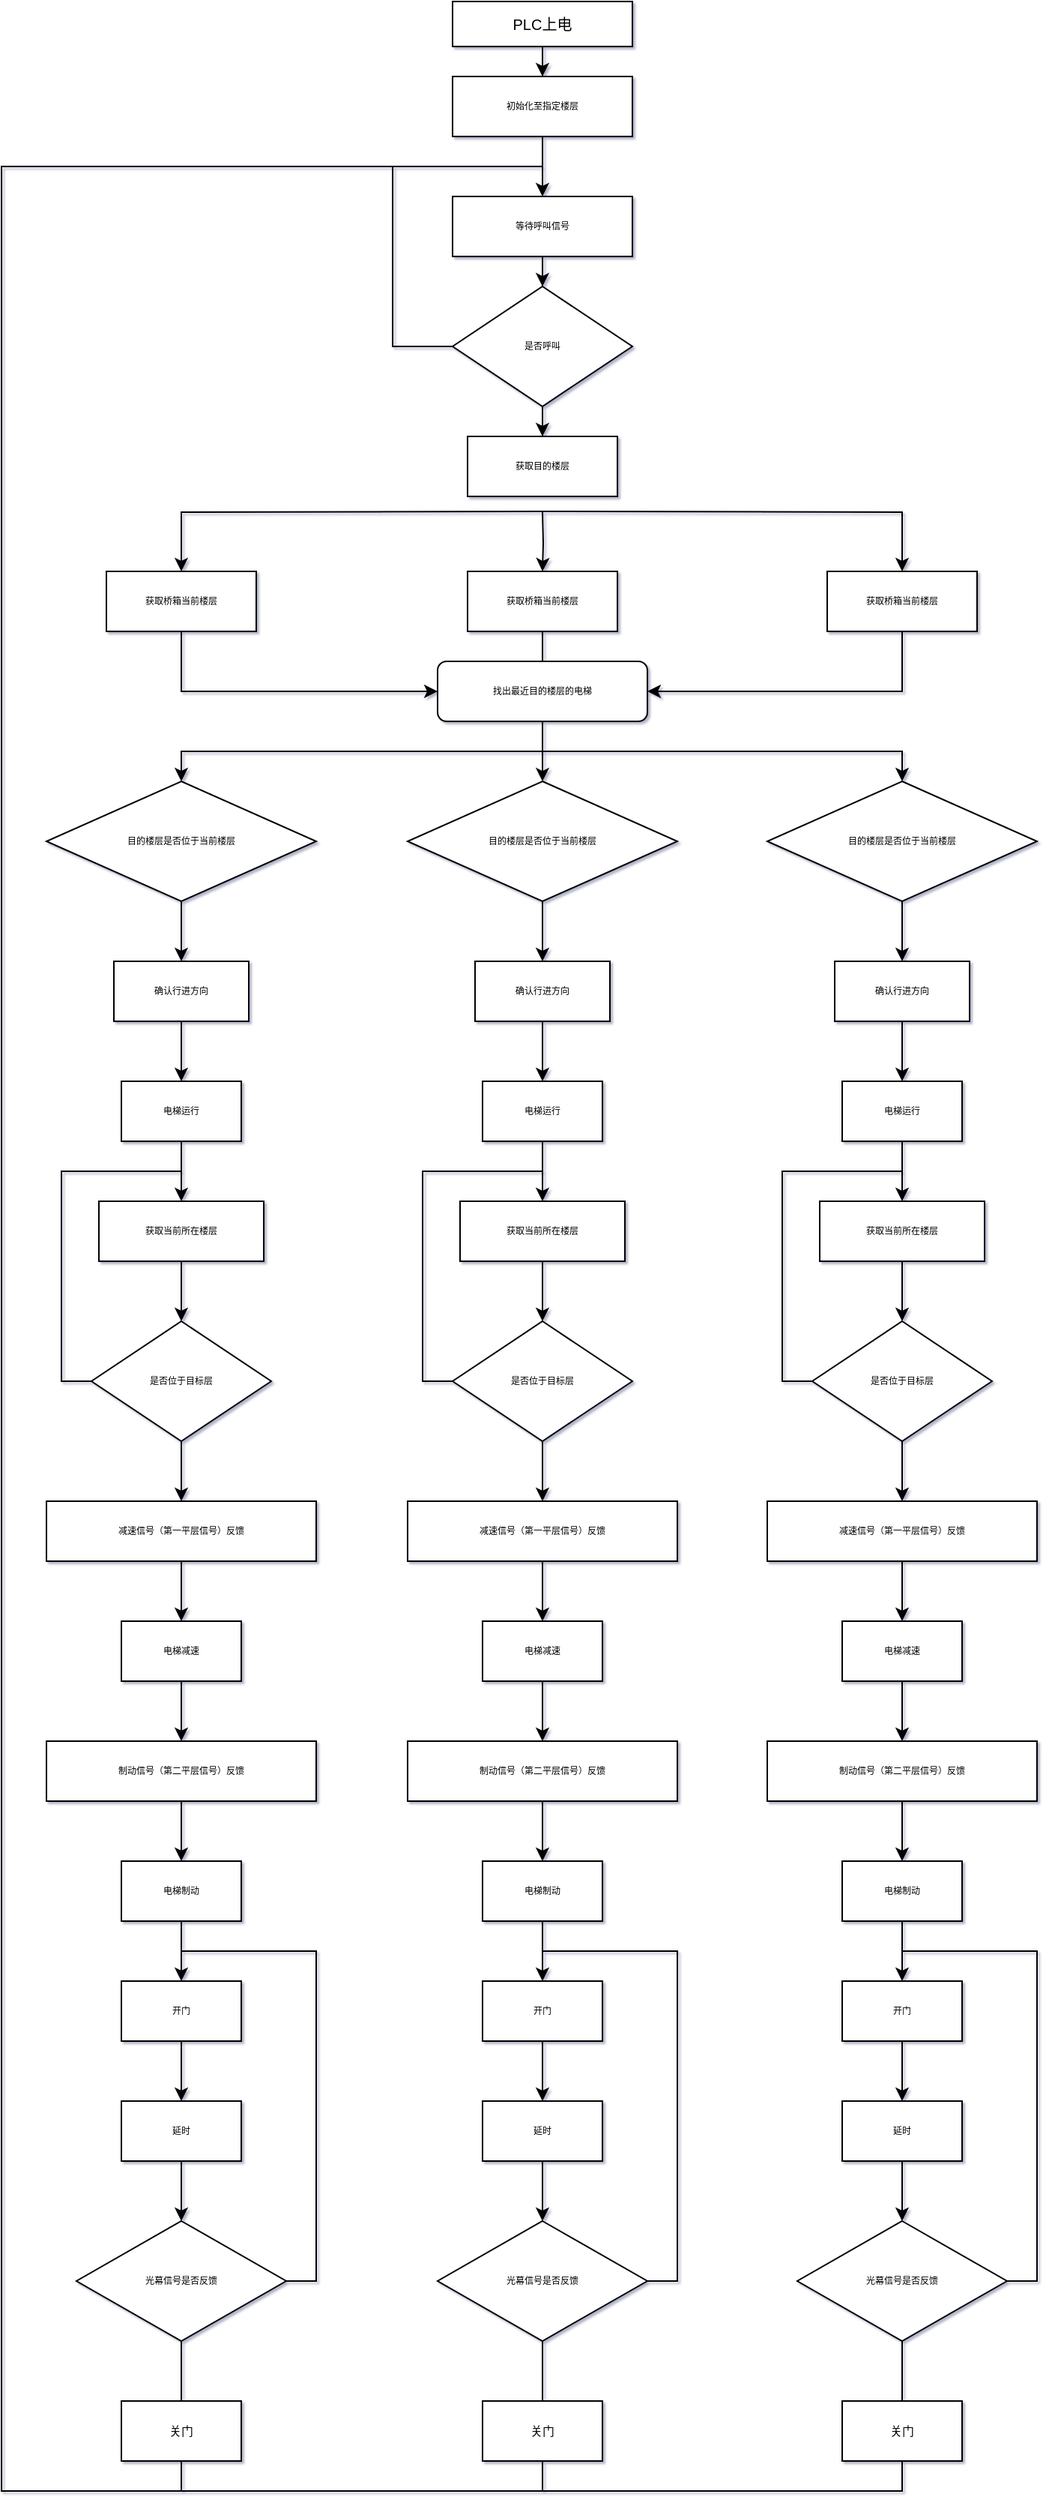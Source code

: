 <mxfile version="14.8.1" type="github">
  <diagram id="xuy3t1yrsUnTMNWXvo1F" name="Page-1">
    <mxGraphModel dx="1221" dy="726" grid="1" gridSize="10" guides="1" tooltips="1" connect="1" arrows="1" fold="1" page="1" pageScale="1" pageWidth="827" pageHeight="1169" math="0" shadow="1">
      <root>
        <mxCell id="0" />
        <mxCell id="1" parent="0" />
        <mxCell id="n46OkMf2juIqLzWFey6i-4" value="" style="edgeStyle=orthogonalEdgeStyle;rounded=0;orthogonalLoop=1;jettySize=auto;html=1;spacingLeft=0;fontSize=6;" edge="1" parent="1" source="n46OkMf2juIqLzWFey6i-2" target="n46OkMf2juIqLzWFey6i-3">
          <mxGeometry relative="1" as="geometry" />
        </mxCell>
        <mxCell id="n46OkMf2juIqLzWFey6i-2" value="&lt;font style=&quot;line-height: 120% ; font-size: 10px&quot;&gt;PLC上电&lt;/font&gt;" style="rounded=0;whiteSpace=wrap;html=1;spacingLeft=0;fontSize=8;" vertex="1" parent="1">
          <mxGeometry x="350.99" width="120" height="30" as="geometry" />
        </mxCell>
        <mxCell id="n46OkMf2juIqLzWFey6i-6" value="" style="edgeStyle=orthogonalEdgeStyle;rounded=0;orthogonalLoop=1;jettySize=auto;html=1;spacingLeft=0;fontSize=6;" edge="1" parent="1" source="n46OkMf2juIqLzWFey6i-3" target="n46OkMf2juIqLzWFey6i-5">
          <mxGeometry relative="1" as="geometry" />
        </mxCell>
        <mxCell id="n46OkMf2juIqLzWFey6i-3" value="初始化至指定楼层" style="rounded=0;whiteSpace=wrap;html=1;spacingLeft=0;fontSize=6;" vertex="1" parent="1">
          <mxGeometry x="350.99" y="50" width="120" height="40" as="geometry" />
        </mxCell>
        <mxCell id="n46OkMf2juIqLzWFey6i-8" value="" style="edgeStyle=orthogonalEdgeStyle;rounded=0;orthogonalLoop=1;jettySize=auto;html=1;spacingLeft=0;fontSize=6;" edge="1" parent="1" source="n46OkMf2juIqLzWFey6i-5" target="n46OkMf2juIqLzWFey6i-7">
          <mxGeometry relative="1" as="geometry" />
        </mxCell>
        <mxCell id="n46OkMf2juIqLzWFey6i-5" value="等待呼叫信号" style="rounded=0;whiteSpace=wrap;html=1;spacingLeft=0;fontSize=6;" vertex="1" parent="1">
          <mxGeometry x="350.99" y="130" width="120" height="40" as="geometry" />
        </mxCell>
        <mxCell id="n46OkMf2juIqLzWFey6i-10" style="edgeStyle=orthogonalEdgeStyle;rounded=0;orthogonalLoop=1;jettySize=auto;html=1;exitX=0;exitY=0.5;exitDx=0;exitDy=0;endArrow=none;endFill=0;spacingLeft=0;fontSize=6;" edge="1" parent="1" source="n46OkMf2juIqLzWFey6i-7">
          <mxGeometry relative="1" as="geometry">
            <mxPoint x="410.99" y="110" as="targetPoint" />
            <Array as="points">
              <mxPoint x="310.99" y="230" />
              <mxPoint x="310.99" y="110" />
            </Array>
          </mxGeometry>
        </mxCell>
        <mxCell id="n46OkMf2juIqLzWFey6i-26" value="" style="edgeStyle=orthogonalEdgeStyle;rounded=0;orthogonalLoop=1;jettySize=auto;html=1;startArrow=none;startFill=0;endArrow=classic;endFill=1;spacingLeft=0;fontSize=6;" edge="1" parent="1" source="n46OkMf2juIqLzWFey6i-7" target="n46OkMf2juIqLzWFey6i-25">
          <mxGeometry relative="1" as="geometry" />
        </mxCell>
        <mxCell id="n46OkMf2juIqLzWFey6i-7" value="是否呼叫" style="rhombus;whiteSpace=wrap;html=1;spacingLeft=0;fontSize=6;" vertex="1" parent="1">
          <mxGeometry x="350.99" y="190" width="120" height="80" as="geometry" />
        </mxCell>
        <mxCell id="n46OkMf2juIqLzWFey6i-36" style="edgeStyle=orthogonalEdgeStyle;rounded=0;orthogonalLoop=1;jettySize=auto;html=1;exitX=0.5;exitY=1;exitDx=0;exitDy=0;entryX=0;entryY=0.5;entryDx=0;entryDy=0;startArrow=none;startFill=0;endArrow=classic;endFill=1;spacingLeft=0;fontSize=6;" edge="1" parent="1" source="n46OkMf2juIqLzWFey6i-11" target="n46OkMf2juIqLzWFey6i-35">
          <mxGeometry relative="1" as="geometry" />
        </mxCell>
        <mxCell id="n46OkMf2juIqLzWFey6i-11" value="获取桥箱当前楼层" style="rounded=0;whiteSpace=wrap;html=1;spacingLeft=0;fontSize=6;" vertex="1" parent="1">
          <mxGeometry x="120" y="380" width="100" height="40" as="geometry" />
        </mxCell>
        <mxCell id="n46OkMf2juIqLzWFey6i-37" value="" style="edgeStyle=orthogonalEdgeStyle;rounded=0;orthogonalLoop=1;jettySize=auto;html=1;startArrow=none;startFill=0;endArrow=classic;endFill=1;spacingLeft=0;fontSize=6;" edge="1" parent="1" source="n46OkMf2juIqLzWFey6i-12">
          <mxGeometry relative="1" as="geometry">
            <mxPoint x="411.059" y="450" as="targetPoint" />
          </mxGeometry>
        </mxCell>
        <mxCell id="n46OkMf2juIqLzWFey6i-12" value="获取桥箱当前楼层" style="rounded=0;whiteSpace=wrap;html=1;spacingLeft=0;fontSize=6;" vertex="1" parent="1">
          <mxGeometry x="361" y="380" width="100" height="40" as="geometry" />
        </mxCell>
        <mxCell id="n46OkMf2juIqLzWFey6i-39" style="edgeStyle=orthogonalEdgeStyle;rounded=0;orthogonalLoop=1;jettySize=auto;html=1;exitX=0.5;exitY=1;exitDx=0;exitDy=0;entryX=1;entryY=0.5;entryDx=0;entryDy=0;startArrow=none;startFill=0;endArrow=classic;endFill=1;spacingLeft=0;fontSize=6;" edge="1" parent="1" source="n46OkMf2juIqLzWFey6i-13" target="n46OkMf2juIqLzWFey6i-35">
          <mxGeometry relative="1" as="geometry" />
        </mxCell>
        <mxCell id="n46OkMf2juIqLzWFey6i-13" value="获取桥箱当前楼层" style="rounded=0;whiteSpace=wrap;html=1;spacingLeft=0;fontSize=6;" vertex="1" parent="1">
          <mxGeometry x="601" y="380" width="100" height="40" as="geometry" />
        </mxCell>
        <mxCell id="n46OkMf2juIqLzWFey6i-27" value="" style="edgeStyle=orthogonalEdgeStyle;rounded=0;orthogonalLoop=1;jettySize=auto;html=1;startArrow=none;startFill=0;endArrow=classic;endFill=1;spacingLeft=0;fontSize=6;" edge="1" parent="1" target="n46OkMf2juIqLzWFey6i-12">
          <mxGeometry relative="1" as="geometry">
            <mxPoint x="411" y="340" as="sourcePoint" />
          </mxGeometry>
        </mxCell>
        <mxCell id="n46OkMf2juIqLzWFey6i-28" style="edgeStyle=orthogonalEdgeStyle;rounded=0;orthogonalLoop=1;jettySize=auto;html=1;exitX=0.5;exitY=1;exitDx=0;exitDy=0;entryX=0.5;entryY=0;entryDx=0;entryDy=0;startArrow=none;startFill=0;endArrow=classic;endFill=1;spacingLeft=0;fontSize=6;" edge="1" parent="1" target="n46OkMf2juIqLzWFey6i-11">
          <mxGeometry relative="1" as="geometry">
            <mxPoint x="411" y="340" as="sourcePoint" />
          </mxGeometry>
        </mxCell>
        <mxCell id="n46OkMf2juIqLzWFey6i-29" style="edgeStyle=orthogonalEdgeStyle;rounded=0;orthogonalLoop=1;jettySize=auto;html=1;exitX=0.5;exitY=1;exitDx=0;exitDy=0;entryX=0.5;entryY=0;entryDx=0;entryDy=0;startArrow=none;startFill=0;endArrow=classic;endFill=1;spacingLeft=0;fontSize=6;" edge="1" parent="1" target="n46OkMf2juIqLzWFey6i-13">
          <mxGeometry relative="1" as="geometry">
            <mxPoint x="411" y="340" as="sourcePoint" />
          </mxGeometry>
        </mxCell>
        <mxCell id="n46OkMf2juIqLzWFey6i-25" value="获取目的楼层" style="rounded=0;whiteSpace=wrap;html=1;spacingLeft=0;fontSize=6;" vertex="1" parent="1">
          <mxGeometry x="361" y="290" width="100" height="40" as="geometry" />
        </mxCell>
        <mxCell id="n46OkMf2juIqLzWFey6i-41" value="" style="edgeStyle=orthogonalEdgeStyle;rounded=0;orthogonalLoop=1;jettySize=auto;html=1;startArrow=none;startFill=0;endArrow=classic;endFill=1;spacingLeft=0;fontSize=6;" edge="1" parent="1" source="n46OkMf2juIqLzWFey6i-35" target="n46OkMf2juIqLzWFey6i-40">
          <mxGeometry relative="1" as="geometry" />
        </mxCell>
        <mxCell id="n46OkMf2juIqLzWFey6i-44" style="edgeStyle=orthogonalEdgeStyle;rounded=0;orthogonalLoop=1;jettySize=auto;html=1;exitX=0.5;exitY=1;exitDx=0;exitDy=0;entryX=0.5;entryY=0;entryDx=0;entryDy=0;startArrow=none;startFill=0;endArrow=classic;endFill=1;spacingLeft=0;fontSize=6;" edge="1" parent="1" source="n46OkMf2juIqLzWFey6i-35" target="n46OkMf2juIqLzWFey6i-42">
          <mxGeometry relative="1" as="geometry" />
        </mxCell>
        <mxCell id="n46OkMf2juIqLzWFey6i-45" style="edgeStyle=orthogonalEdgeStyle;rounded=0;orthogonalLoop=1;jettySize=auto;html=1;exitX=0.5;exitY=1;exitDx=0;exitDy=0;startArrow=none;startFill=0;endArrow=classic;endFill=1;spacingLeft=0;fontSize=6;" edge="1" parent="1" source="n46OkMf2juIqLzWFey6i-35" target="n46OkMf2juIqLzWFey6i-43">
          <mxGeometry relative="1" as="geometry" />
        </mxCell>
        <mxCell id="n46OkMf2juIqLzWFey6i-35" value="找出最近目的楼层的电梯" style="rounded=1;whiteSpace=wrap;html=1;spacingLeft=0;fontSize=6;" vertex="1" parent="1">
          <mxGeometry x="341" y="440" width="140" height="40" as="geometry" />
        </mxCell>
        <mxCell id="n46OkMf2juIqLzWFey6i-51" value="" style="edgeStyle=orthogonalEdgeStyle;rounded=0;orthogonalLoop=1;jettySize=auto;html=1;startArrow=none;startFill=0;endArrow=classic;endFill=1;spacingLeft=0;fontSize=6;" edge="1" parent="1" source="n46OkMf2juIqLzWFey6i-40" target="n46OkMf2juIqLzWFey6i-48">
          <mxGeometry relative="1" as="geometry" />
        </mxCell>
        <mxCell id="n46OkMf2juIqLzWFey6i-40" value="目的楼层是否位于当前楼层" style="rhombus;whiteSpace=wrap;html=1;spacingLeft=0;fontSize=6;" vertex="1" parent="1">
          <mxGeometry x="320.99" y="520" width="180" height="80" as="geometry" />
        </mxCell>
        <mxCell id="n46OkMf2juIqLzWFey6i-47" value="" style="edgeStyle=orthogonalEdgeStyle;rounded=0;orthogonalLoop=1;jettySize=auto;html=1;startArrow=none;startFill=0;endArrow=classic;endFill=1;spacingLeft=0;fontSize=6;" edge="1" parent="1" source="n46OkMf2juIqLzWFey6i-42" target="n46OkMf2juIqLzWFey6i-46">
          <mxGeometry relative="1" as="geometry" />
        </mxCell>
        <mxCell id="n46OkMf2juIqLzWFey6i-42" value="目的楼层是否位于当前楼层" style="rhombus;whiteSpace=wrap;html=1;spacingLeft=0;fontSize=6;" vertex="1" parent="1">
          <mxGeometry x="80" y="520" width="180" height="80" as="geometry" />
        </mxCell>
        <mxCell id="n46OkMf2juIqLzWFey6i-52" value="" style="edgeStyle=orthogonalEdgeStyle;rounded=0;orthogonalLoop=1;jettySize=auto;html=1;startArrow=none;startFill=0;endArrow=classic;endFill=1;spacingLeft=0;fontSize=6;" edge="1" parent="1" source="n46OkMf2juIqLzWFey6i-43" target="n46OkMf2juIqLzWFey6i-49">
          <mxGeometry relative="1" as="geometry" />
        </mxCell>
        <mxCell id="n46OkMf2juIqLzWFey6i-43" value="目的楼层是否位于当前楼层" style="rhombus;whiteSpace=wrap;html=1;spacingLeft=0;fontSize=6;" vertex="1" parent="1">
          <mxGeometry x="561" y="520" width="180" height="80" as="geometry" />
        </mxCell>
        <mxCell id="n46OkMf2juIqLzWFey6i-55" value="" style="edgeStyle=orthogonalEdgeStyle;rounded=0;orthogonalLoop=1;jettySize=auto;html=1;startArrow=none;startFill=0;endArrow=classic;endFill=1;spacingLeft=0;fontSize=6;" edge="1" parent="1" source="n46OkMf2juIqLzWFey6i-46" target="n46OkMf2juIqLzWFey6i-54">
          <mxGeometry relative="1" as="geometry" />
        </mxCell>
        <mxCell id="n46OkMf2juIqLzWFey6i-46" value="确认行进方向" style="rounded=0;whiteSpace=wrap;html=1;spacingLeft=0;fontSize=6;" vertex="1" parent="1">
          <mxGeometry x="125" y="640" width="90" height="40" as="geometry" />
        </mxCell>
        <mxCell id="n46OkMf2juIqLzWFey6i-166" value="" style="edgeStyle=orthogonalEdgeStyle;rounded=0;orthogonalLoop=1;jettySize=auto;html=1;fontSize=8;startArrow=none;startFill=0;endArrow=classic;endFill=1;" edge="1" parent="1" source="n46OkMf2juIqLzWFey6i-48" target="n46OkMf2juIqLzWFey6i-56">
          <mxGeometry relative="1" as="geometry" />
        </mxCell>
        <mxCell id="n46OkMf2juIqLzWFey6i-48" value="确认行进方向" style="rounded=0;whiteSpace=wrap;html=1;spacingLeft=0;fontSize=6;" vertex="1" parent="1">
          <mxGeometry x="366" y="640" width="90" height="40" as="geometry" />
        </mxCell>
        <mxCell id="n46OkMf2juIqLzWFey6i-167" value="" style="edgeStyle=orthogonalEdgeStyle;rounded=0;orthogonalLoop=1;jettySize=auto;html=1;fontSize=8;startArrow=none;startFill=0;endArrow=classic;endFill=1;" edge="1" parent="1" source="n46OkMf2juIqLzWFey6i-49" target="n46OkMf2juIqLzWFey6i-57">
          <mxGeometry relative="1" as="geometry" />
        </mxCell>
        <mxCell id="n46OkMf2juIqLzWFey6i-49" value="确认行进方向" style="rounded=0;whiteSpace=wrap;html=1;spacingLeft=0;fontSize=6;" vertex="1" parent="1">
          <mxGeometry x="606" y="640" width="90" height="40" as="geometry" />
        </mxCell>
        <mxCell id="n46OkMf2juIqLzWFey6i-59" value="" style="edgeStyle=orthogonalEdgeStyle;rounded=0;orthogonalLoop=1;jettySize=auto;html=1;startArrow=none;startFill=0;endArrow=classic;endFill=1;spacingLeft=0;fontSize=6;" edge="1" parent="1" source="n46OkMf2juIqLzWFey6i-54" target="n46OkMf2juIqLzWFey6i-58">
          <mxGeometry relative="1" as="geometry" />
        </mxCell>
        <mxCell id="n46OkMf2juIqLzWFey6i-54" value="电梯运行" style="rounded=0;whiteSpace=wrap;html=1;spacingLeft=0;fontSize=6;" vertex="1" parent="1">
          <mxGeometry x="130" y="720" width="80" height="40" as="geometry" />
        </mxCell>
        <mxCell id="n46OkMf2juIqLzWFey6i-165" value="" style="edgeStyle=orthogonalEdgeStyle;rounded=0;orthogonalLoop=1;jettySize=auto;html=1;fontSize=8;startArrow=none;startFill=0;endArrow=classic;endFill=1;" edge="1" parent="1" source="n46OkMf2juIqLzWFey6i-56" target="n46OkMf2juIqLzWFey6i-124">
          <mxGeometry relative="1" as="geometry" />
        </mxCell>
        <mxCell id="n46OkMf2juIqLzWFey6i-56" value="电梯运行" style="rounded=0;whiteSpace=wrap;html=1;spacingLeft=0;fontSize=6;" vertex="1" parent="1">
          <mxGeometry x="370.99" y="720" width="80" height="40" as="geometry" />
        </mxCell>
        <mxCell id="n46OkMf2juIqLzWFey6i-189" value="" style="edgeStyle=orthogonalEdgeStyle;rounded=0;orthogonalLoop=1;jettySize=auto;html=1;fontSize=8;startArrow=none;startFill=0;endArrow=classic;endFill=1;" edge="1" parent="1" source="n46OkMf2juIqLzWFey6i-57" target="n46OkMf2juIqLzWFey6i-169">
          <mxGeometry relative="1" as="geometry" />
        </mxCell>
        <mxCell id="n46OkMf2juIqLzWFey6i-57" value="电梯运行" style="rounded=0;whiteSpace=wrap;html=1;spacingLeft=0;fontSize=6;" vertex="1" parent="1">
          <mxGeometry x="611" y="720" width="80" height="40" as="geometry" />
        </mxCell>
        <mxCell id="n46OkMf2juIqLzWFey6i-61" value="" style="edgeStyle=orthogonalEdgeStyle;rounded=0;orthogonalLoop=1;jettySize=auto;html=1;startArrow=none;startFill=0;endArrow=classic;endFill=1;spacingLeft=0;fontSize=6;" edge="1" parent="1" source="n46OkMf2juIqLzWFey6i-58" target="n46OkMf2juIqLzWFey6i-60">
          <mxGeometry relative="1" as="geometry" />
        </mxCell>
        <mxCell id="n46OkMf2juIqLzWFey6i-58" value="获取当前所在楼层" style="rounded=0;whiteSpace=wrap;html=1;spacingLeft=0;fontSize=6;" vertex="1" parent="1">
          <mxGeometry x="115" y="800" width="110" height="40" as="geometry" />
        </mxCell>
        <mxCell id="n46OkMf2juIqLzWFey6i-62" style="edgeStyle=orthogonalEdgeStyle;rounded=0;orthogonalLoop=1;jettySize=auto;html=1;exitX=0;exitY=0.5;exitDx=0;exitDy=0;startArrow=none;startFill=0;endArrow=none;endFill=0;spacingLeft=0;fontSize=6;" edge="1" parent="1" source="n46OkMf2juIqLzWFey6i-60">
          <mxGeometry relative="1" as="geometry">
            <mxPoint x="170" y="780" as="targetPoint" />
            <Array as="points">
              <mxPoint x="90" y="920" />
              <mxPoint x="90" y="780" />
            </Array>
          </mxGeometry>
        </mxCell>
        <mxCell id="n46OkMf2juIqLzWFey6i-64" value="" style="edgeStyle=orthogonalEdgeStyle;rounded=0;orthogonalLoop=1;jettySize=auto;html=1;startArrow=none;startFill=0;endArrow=classic;endFill=1;spacingLeft=0;fontSize=6;" edge="1" parent="1" source="n46OkMf2juIqLzWFey6i-60" target="n46OkMf2juIqLzWFey6i-63">
          <mxGeometry relative="1" as="geometry" />
        </mxCell>
        <mxCell id="n46OkMf2juIqLzWFey6i-60" value="是否位于目标层" style="rhombus;whiteSpace=wrap;html=1;spacingLeft=0;fontSize=6;" vertex="1" parent="1">
          <mxGeometry x="110" y="880" width="120" height="80" as="geometry" />
        </mxCell>
        <mxCell id="n46OkMf2juIqLzWFey6i-66" value="" style="edgeStyle=orthogonalEdgeStyle;rounded=0;orthogonalLoop=1;jettySize=auto;html=1;startArrow=none;startFill=0;endArrow=classic;endFill=1;spacingLeft=0;fontSize=6;" edge="1" parent="1" source="n46OkMf2juIqLzWFey6i-63" target="n46OkMf2juIqLzWFey6i-65">
          <mxGeometry relative="1" as="geometry" />
        </mxCell>
        <mxCell id="n46OkMf2juIqLzWFey6i-63" value="减速信号（第一平层信号）反馈" style="rounded=0;whiteSpace=wrap;html=1;spacingLeft=0;fontSize=6;" vertex="1" parent="1">
          <mxGeometry x="80" y="1000" width="180" height="40" as="geometry" />
        </mxCell>
        <mxCell id="n46OkMf2juIqLzWFey6i-68" value="" style="edgeStyle=orthogonalEdgeStyle;rounded=0;orthogonalLoop=1;jettySize=auto;html=1;fontSize=8;startArrow=none;startFill=0;endArrow=classic;endFill=1;" edge="1" parent="1" source="n46OkMf2juIqLzWFey6i-65" target="n46OkMf2juIqLzWFey6i-67">
          <mxGeometry relative="1" as="geometry" />
        </mxCell>
        <mxCell id="n46OkMf2juIqLzWFey6i-65" value="电梯减速" style="rounded=0;whiteSpace=wrap;html=1;spacingLeft=0;fontSize=6;" vertex="1" parent="1">
          <mxGeometry x="130" y="1080" width="80" height="40" as="geometry" />
        </mxCell>
        <mxCell id="n46OkMf2juIqLzWFey6i-70" value="" style="edgeStyle=orthogonalEdgeStyle;rounded=0;orthogonalLoop=1;jettySize=auto;html=1;fontSize=8;startArrow=none;startFill=0;endArrow=classic;endFill=1;" edge="1" parent="1" source="n46OkMf2juIqLzWFey6i-67" target="n46OkMf2juIqLzWFey6i-69">
          <mxGeometry relative="1" as="geometry" />
        </mxCell>
        <mxCell id="n46OkMf2juIqLzWFey6i-67" value="制动信号（第二平层信号）反馈" style="rounded=0;whiteSpace=wrap;html=1;spacingLeft=0;fontSize=6;" vertex="1" parent="1">
          <mxGeometry x="80" y="1160" width="180" height="40" as="geometry" />
        </mxCell>
        <mxCell id="n46OkMf2juIqLzWFey6i-72" value="" style="edgeStyle=orthogonalEdgeStyle;rounded=0;orthogonalLoop=1;jettySize=auto;html=1;fontSize=8;startArrow=none;startFill=0;endArrow=classic;endFill=1;" edge="1" parent="1" source="n46OkMf2juIqLzWFey6i-69" target="n46OkMf2juIqLzWFey6i-71">
          <mxGeometry relative="1" as="geometry" />
        </mxCell>
        <mxCell id="n46OkMf2juIqLzWFey6i-69" value="电梯制动" style="rounded=0;whiteSpace=wrap;html=1;spacingLeft=0;fontSize=6;" vertex="1" parent="1">
          <mxGeometry x="130" y="1240" width="80" height="40" as="geometry" />
        </mxCell>
        <mxCell id="n46OkMf2juIqLzWFey6i-76" value="" style="edgeStyle=orthogonalEdgeStyle;rounded=0;orthogonalLoop=1;jettySize=auto;html=1;fontSize=8;startArrow=none;startFill=0;endArrow=classic;endFill=1;" edge="1" parent="1" source="n46OkMf2juIqLzWFey6i-71" target="n46OkMf2juIqLzWFey6i-73">
          <mxGeometry relative="1" as="geometry" />
        </mxCell>
        <mxCell id="n46OkMf2juIqLzWFey6i-71" value="开门" style="rounded=0;whiteSpace=wrap;html=1;spacingLeft=0;fontSize=6;" vertex="1" parent="1">
          <mxGeometry x="130" y="1320" width="80" height="40" as="geometry" />
        </mxCell>
        <mxCell id="n46OkMf2juIqLzWFey6i-75" value="" style="edgeStyle=orthogonalEdgeStyle;rounded=0;orthogonalLoop=1;jettySize=auto;html=1;fontSize=8;startArrow=none;startFill=0;endArrow=classic;endFill=1;" edge="1" parent="1" source="n46OkMf2juIqLzWFey6i-73" target="n46OkMf2juIqLzWFey6i-74">
          <mxGeometry relative="1" as="geometry" />
        </mxCell>
        <mxCell id="n46OkMf2juIqLzWFey6i-73" value="延时" style="rounded=0;whiteSpace=wrap;html=1;spacingLeft=0;fontSize=6;" vertex="1" parent="1">
          <mxGeometry x="130" y="1400" width="80" height="40" as="geometry" />
        </mxCell>
        <mxCell id="n46OkMf2juIqLzWFey6i-77" style="edgeStyle=orthogonalEdgeStyle;rounded=0;orthogonalLoop=1;jettySize=auto;html=1;exitX=1;exitY=0.5;exitDx=0;exitDy=0;fontSize=8;startArrow=none;startFill=0;endArrow=none;endFill=0;" edge="1" parent="1" source="n46OkMf2juIqLzWFey6i-74">
          <mxGeometry relative="1" as="geometry">
            <mxPoint x="170.0" y="1300" as="targetPoint" />
            <Array as="points">
              <mxPoint x="260" y="1520" />
              <mxPoint x="260" y="1300" />
            </Array>
          </mxGeometry>
        </mxCell>
        <mxCell id="n46OkMf2juIqLzWFey6i-79" value="" style="edgeStyle=orthogonalEdgeStyle;rounded=0;orthogonalLoop=1;jettySize=auto;html=1;fontSize=8;startArrow=none;startFill=0;endArrow=none;endFill=0;" edge="1" parent="1" source="n46OkMf2juIqLzWFey6i-74" target="n46OkMf2juIqLzWFey6i-78">
          <mxGeometry relative="1" as="geometry" />
        </mxCell>
        <mxCell id="n46OkMf2juIqLzWFey6i-74" value="光幕信号是否反馈" style="rhombus;whiteSpace=wrap;html=1;spacingLeft=0;fontSize=6;" vertex="1" parent="1">
          <mxGeometry x="100" y="1480" width="140" height="80" as="geometry" />
        </mxCell>
        <mxCell id="n46OkMf2juIqLzWFey6i-80" style="edgeStyle=orthogonalEdgeStyle;rounded=0;orthogonalLoop=1;jettySize=auto;html=1;exitX=0.5;exitY=1;exitDx=0;exitDy=0;fontSize=8;startArrow=none;startFill=0;endArrow=none;endFill=0;" edge="1" parent="1" source="n46OkMf2juIqLzWFey6i-78">
          <mxGeometry relative="1" as="geometry">
            <mxPoint x="320" y="110" as="targetPoint" />
            <Array as="points">
              <mxPoint x="170" y="1660" />
              <mxPoint x="50" y="1660" />
              <mxPoint x="50" y="110" />
            </Array>
          </mxGeometry>
        </mxCell>
        <mxCell id="n46OkMf2juIqLzWFey6i-78" value="关门" style="rounded=0;whiteSpace=wrap;html=1;fontSize=8;" vertex="1" parent="1">
          <mxGeometry x="130" y="1600" width="80" height="40" as="geometry" />
        </mxCell>
        <mxCell id="n46OkMf2juIqLzWFey6i-123" value="" style="edgeStyle=orthogonalEdgeStyle;rounded=0;orthogonalLoop=1;jettySize=auto;html=1;startArrow=none;startFill=0;endArrow=classic;endFill=1;spacingLeft=0;fontSize=6;" edge="1" source="n46OkMf2juIqLzWFey6i-124" target="n46OkMf2juIqLzWFey6i-127" parent="1">
          <mxGeometry relative="1" as="geometry" />
        </mxCell>
        <mxCell id="n46OkMf2juIqLzWFey6i-124" value="获取当前所在楼层" style="rounded=0;whiteSpace=wrap;html=1;spacingLeft=0;fontSize=6;" vertex="1" parent="1">
          <mxGeometry x="355.99" y="800" width="110" height="40" as="geometry" />
        </mxCell>
        <mxCell id="n46OkMf2juIqLzWFey6i-125" style="edgeStyle=orthogonalEdgeStyle;rounded=0;orthogonalLoop=1;jettySize=auto;html=1;exitX=0;exitY=0.5;exitDx=0;exitDy=0;startArrow=none;startFill=0;endArrow=none;endFill=0;spacingLeft=0;fontSize=6;" edge="1" source="n46OkMf2juIqLzWFey6i-127" parent="1">
          <mxGeometry relative="1" as="geometry">
            <mxPoint x="410.99" y="780.0" as="targetPoint" />
            <Array as="points">
              <mxPoint x="330.99" y="920" />
              <mxPoint x="330.99" y="780" />
            </Array>
          </mxGeometry>
        </mxCell>
        <mxCell id="n46OkMf2juIqLzWFey6i-126" value="" style="edgeStyle=orthogonalEdgeStyle;rounded=0;orthogonalLoop=1;jettySize=auto;html=1;startArrow=none;startFill=0;endArrow=classic;endFill=1;spacingLeft=0;fontSize=6;" edge="1" source="n46OkMf2juIqLzWFey6i-127" target="n46OkMf2juIqLzWFey6i-129" parent="1">
          <mxGeometry relative="1" as="geometry" />
        </mxCell>
        <mxCell id="n46OkMf2juIqLzWFey6i-127" value="是否位于目标层" style="rhombus;whiteSpace=wrap;html=1;spacingLeft=0;fontSize=6;" vertex="1" parent="1">
          <mxGeometry x="350.99" y="880" width="120" height="80" as="geometry" />
        </mxCell>
        <mxCell id="n46OkMf2juIqLzWFey6i-128" value="" style="edgeStyle=orthogonalEdgeStyle;rounded=0;orthogonalLoop=1;jettySize=auto;html=1;startArrow=none;startFill=0;endArrow=classic;endFill=1;spacingLeft=0;fontSize=6;" edge="1" source="n46OkMf2juIqLzWFey6i-129" target="n46OkMf2juIqLzWFey6i-131" parent="1">
          <mxGeometry relative="1" as="geometry" />
        </mxCell>
        <mxCell id="n46OkMf2juIqLzWFey6i-129" value="减速信号（第一平层信号）反馈" style="rounded=0;whiteSpace=wrap;html=1;spacingLeft=0;fontSize=6;" vertex="1" parent="1">
          <mxGeometry x="320.99" y="1000" width="180" height="40" as="geometry" />
        </mxCell>
        <mxCell id="n46OkMf2juIqLzWFey6i-130" value="" style="edgeStyle=orthogonalEdgeStyle;rounded=0;orthogonalLoop=1;jettySize=auto;html=1;fontSize=8;startArrow=none;startFill=0;endArrow=classic;endFill=1;" edge="1" source="n46OkMf2juIqLzWFey6i-131" target="n46OkMf2juIqLzWFey6i-133" parent="1">
          <mxGeometry relative="1" as="geometry" />
        </mxCell>
        <mxCell id="n46OkMf2juIqLzWFey6i-131" value="电梯减速" style="rounded=0;whiteSpace=wrap;html=1;spacingLeft=0;fontSize=6;" vertex="1" parent="1">
          <mxGeometry x="370.99" y="1080" width="80" height="40" as="geometry" />
        </mxCell>
        <mxCell id="n46OkMf2juIqLzWFey6i-132" value="" style="edgeStyle=orthogonalEdgeStyle;rounded=0;orthogonalLoop=1;jettySize=auto;html=1;fontSize=8;startArrow=none;startFill=0;endArrow=classic;endFill=1;" edge="1" source="n46OkMf2juIqLzWFey6i-133" target="n46OkMf2juIqLzWFey6i-135" parent="1">
          <mxGeometry relative="1" as="geometry" />
        </mxCell>
        <mxCell id="n46OkMf2juIqLzWFey6i-133" value="制动信号（第二平层信号）反馈" style="rounded=0;whiteSpace=wrap;html=1;spacingLeft=0;fontSize=6;" vertex="1" parent="1">
          <mxGeometry x="320.99" y="1160" width="180" height="40" as="geometry" />
        </mxCell>
        <mxCell id="n46OkMf2juIqLzWFey6i-134" value="" style="edgeStyle=orthogonalEdgeStyle;rounded=0;orthogonalLoop=1;jettySize=auto;html=1;fontSize=8;startArrow=none;startFill=0;endArrow=classic;endFill=1;" edge="1" source="n46OkMf2juIqLzWFey6i-135" target="n46OkMf2juIqLzWFey6i-137" parent="1">
          <mxGeometry relative="1" as="geometry" />
        </mxCell>
        <mxCell id="n46OkMf2juIqLzWFey6i-135" value="电梯制动" style="rounded=0;whiteSpace=wrap;html=1;spacingLeft=0;fontSize=6;" vertex="1" parent="1">
          <mxGeometry x="370.99" y="1240" width="80" height="40" as="geometry" />
        </mxCell>
        <mxCell id="n46OkMf2juIqLzWFey6i-136" value="" style="edgeStyle=orthogonalEdgeStyle;rounded=0;orthogonalLoop=1;jettySize=auto;html=1;fontSize=8;startArrow=none;startFill=0;endArrow=classic;endFill=1;" edge="1" source="n46OkMf2juIqLzWFey6i-137" target="n46OkMf2juIqLzWFey6i-139" parent="1">
          <mxGeometry relative="1" as="geometry" />
        </mxCell>
        <mxCell id="n46OkMf2juIqLzWFey6i-137" value="开门" style="rounded=0;whiteSpace=wrap;html=1;spacingLeft=0;fontSize=6;" vertex="1" parent="1">
          <mxGeometry x="370.99" y="1320" width="80" height="40" as="geometry" />
        </mxCell>
        <mxCell id="n46OkMf2juIqLzWFey6i-138" value="" style="edgeStyle=orthogonalEdgeStyle;rounded=0;orthogonalLoop=1;jettySize=auto;html=1;fontSize=8;startArrow=none;startFill=0;endArrow=classic;endFill=1;" edge="1" source="n46OkMf2juIqLzWFey6i-139" target="n46OkMf2juIqLzWFey6i-142" parent="1">
          <mxGeometry relative="1" as="geometry" />
        </mxCell>
        <mxCell id="n46OkMf2juIqLzWFey6i-139" value="延时" style="rounded=0;whiteSpace=wrap;html=1;spacingLeft=0;fontSize=6;" vertex="1" parent="1">
          <mxGeometry x="370.99" y="1400" width="80" height="40" as="geometry" />
        </mxCell>
        <mxCell id="n46OkMf2juIqLzWFey6i-140" style="edgeStyle=orthogonalEdgeStyle;rounded=0;orthogonalLoop=1;jettySize=auto;html=1;exitX=1;exitY=0.5;exitDx=0;exitDy=0;fontSize=8;startArrow=none;startFill=0;endArrow=none;endFill=0;" edge="1" source="n46OkMf2juIqLzWFey6i-142" parent="1">
          <mxGeometry relative="1" as="geometry">
            <mxPoint x="410.99" y="1300" as="targetPoint" />
            <Array as="points">
              <mxPoint x="500.99" y="1520" />
              <mxPoint x="500.99" y="1300" />
            </Array>
          </mxGeometry>
        </mxCell>
        <mxCell id="n46OkMf2juIqLzWFey6i-141" value="" style="edgeStyle=orthogonalEdgeStyle;rounded=0;orthogonalLoop=1;jettySize=auto;html=1;fontSize=8;startArrow=none;startFill=0;endArrow=none;endFill=0;" edge="1" source="n46OkMf2juIqLzWFey6i-142" target="n46OkMf2juIqLzWFey6i-143" parent="1">
          <mxGeometry relative="1" as="geometry" />
        </mxCell>
        <mxCell id="n46OkMf2juIqLzWFey6i-142" value="光幕信号是否反馈" style="rhombus;whiteSpace=wrap;html=1;spacingLeft=0;fontSize=6;" vertex="1" parent="1">
          <mxGeometry x="340.99" y="1480" width="140" height="80" as="geometry" />
        </mxCell>
        <mxCell id="n46OkMf2juIqLzWFey6i-190" style="edgeStyle=orthogonalEdgeStyle;rounded=0;orthogonalLoop=1;jettySize=auto;html=1;exitX=0.5;exitY=1;exitDx=0;exitDy=0;fontSize=8;startArrow=none;startFill=0;endArrow=none;endFill=0;" edge="1" parent="1" source="n46OkMf2juIqLzWFey6i-143">
          <mxGeometry relative="1" as="geometry">
            <mxPoint x="170" y="1660" as="targetPoint" />
            <Array as="points">
              <mxPoint x="411" y="1660" />
            </Array>
          </mxGeometry>
        </mxCell>
        <mxCell id="n46OkMf2juIqLzWFey6i-143" value="关门" style="rounded=0;whiteSpace=wrap;html=1;fontSize=8;" vertex="1" parent="1">
          <mxGeometry x="370.99" y="1600" width="80" height="40" as="geometry" />
        </mxCell>
        <mxCell id="n46OkMf2juIqLzWFey6i-168" value="" style="edgeStyle=orthogonalEdgeStyle;rounded=0;orthogonalLoop=1;jettySize=auto;html=1;startArrow=none;startFill=0;endArrow=classic;endFill=1;spacingLeft=0;fontSize=6;" edge="1" source="n46OkMf2juIqLzWFey6i-169" target="n46OkMf2juIqLzWFey6i-172" parent="1">
          <mxGeometry relative="1" as="geometry" />
        </mxCell>
        <mxCell id="n46OkMf2juIqLzWFey6i-169" value="获取当前所在楼层" style="rounded=0;whiteSpace=wrap;html=1;spacingLeft=0;fontSize=6;" vertex="1" parent="1">
          <mxGeometry x="596" y="800" width="110" height="40" as="geometry" />
        </mxCell>
        <mxCell id="n46OkMf2juIqLzWFey6i-170" style="edgeStyle=orthogonalEdgeStyle;rounded=0;orthogonalLoop=1;jettySize=auto;html=1;exitX=0;exitY=0.5;exitDx=0;exitDy=0;startArrow=none;startFill=0;endArrow=none;endFill=0;spacingLeft=0;fontSize=6;" edge="1" source="n46OkMf2juIqLzWFey6i-172" parent="1">
          <mxGeometry relative="1" as="geometry">
            <mxPoint x="651" y="780.0" as="targetPoint" />
            <Array as="points">
              <mxPoint x="571" y="920" />
              <mxPoint x="571" y="780" />
            </Array>
          </mxGeometry>
        </mxCell>
        <mxCell id="n46OkMf2juIqLzWFey6i-171" value="" style="edgeStyle=orthogonalEdgeStyle;rounded=0;orthogonalLoop=1;jettySize=auto;html=1;startArrow=none;startFill=0;endArrow=classic;endFill=1;spacingLeft=0;fontSize=6;" edge="1" source="n46OkMf2juIqLzWFey6i-172" target="n46OkMf2juIqLzWFey6i-174" parent="1">
          <mxGeometry relative="1" as="geometry" />
        </mxCell>
        <mxCell id="n46OkMf2juIqLzWFey6i-172" value="是否位于目标层" style="rhombus;whiteSpace=wrap;html=1;spacingLeft=0;fontSize=6;" vertex="1" parent="1">
          <mxGeometry x="591" y="880" width="120" height="80" as="geometry" />
        </mxCell>
        <mxCell id="n46OkMf2juIqLzWFey6i-173" value="" style="edgeStyle=orthogonalEdgeStyle;rounded=0;orthogonalLoop=1;jettySize=auto;html=1;startArrow=none;startFill=0;endArrow=classic;endFill=1;spacingLeft=0;fontSize=6;" edge="1" source="n46OkMf2juIqLzWFey6i-174" target="n46OkMf2juIqLzWFey6i-176" parent="1">
          <mxGeometry relative="1" as="geometry" />
        </mxCell>
        <mxCell id="n46OkMf2juIqLzWFey6i-174" value="减速信号（第一平层信号）反馈" style="rounded=0;whiteSpace=wrap;html=1;spacingLeft=0;fontSize=6;" vertex="1" parent="1">
          <mxGeometry x="561" y="1000" width="180" height="40" as="geometry" />
        </mxCell>
        <mxCell id="n46OkMf2juIqLzWFey6i-175" value="" style="edgeStyle=orthogonalEdgeStyle;rounded=0;orthogonalLoop=1;jettySize=auto;html=1;fontSize=8;startArrow=none;startFill=0;endArrow=classic;endFill=1;" edge="1" source="n46OkMf2juIqLzWFey6i-176" target="n46OkMf2juIqLzWFey6i-178" parent="1">
          <mxGeometry relative="1" as="geometry" />
        </mxCell>
        <mxCell id="n46OkMf2juIqLzWFey6i-176" value="电梯减速" style="rounded=0;whiteSpace=wrap;html=1;spacingLeft=0;fontSize=6;" vertex="1" parent="1">
          <mxGeometry x="611" y="1080" width="80" height="40" as="geometry" />
        </mxCell>
        <mxCell id="n46OkMf2juIqLzWFey6i-177" value="" style="edgeStyle=orthogonalEdgeStyle;rounded=0;orthogonalLoop=1;jettySize=auto;html=1;fontSize=8;startArrow=none;startFill=0;endArrow=classic;endFill=1;" edge="1" source="n46OkMf2juIqLzWFey6i-178" target="n46OkMf2juIqLzWFey6i-180" parent="1">
          <mxGeometry relative="1" as="geometry" />
        </mxCell>
        <mxCell id="n46OkMf2juIqLzWFey6i-178" value="制动信号（第二平层信号）反馈" style="rounded=0;whiteSpace=wrap;html=1;spacingLeft=0;fontSize=6;" vertex="1" parent="1">
          <mxGeometry x="561" y="1160" width="180" height="40" as="geometry" />
        </mxCell>
        <mxCell id="n46OkMf2juIqLzWFey6i-179" value="" style="edgeStyle=orthogonalEdgeStyle;rounded=0;orthogonalLoop=1;jettySize=auto;html=1;fontSize=8;startArrow=none;startFill=0;endArrow=classic;endFill=1;" edge="1" source="n46OkMf2juIqLzWFey6i-180" target="n46OkMf2juIqLzWFey6i-182" parent="1">
          <mxGeometry relative="1" as="geometry" />
        </mxCell>
        <mxCell id="n46OkMf2juIqLzWFey6i-180" value="电梯制动" style="rounded=0;whiteSpace=wrap;html=1;spacingLeft=0;fontSize=6;" vertex="1" parent="1">
          <mxGeometry x="611" y="1240" width="80" height="40" as="geometry" />
        </mxCell>
        <mxCell id="n46OkMf2juIqLzWFey6i-181" value="" style="edgeStyle=orthogonalEdgeStyle;rounded=0;orthogonalLoop=1;jettySize=auto;html=1;fontSize=8;startArrow=none;startFill=0;endArrow=classic;endFill=1;" edge="1" source="n46OkMf2juIqLzWFey6i-182" target="n46OkMf2juIqLzWFey6i-184" parent="1">
          <mxGeometry relative="1" as="geometry" />
        </mxCell>
        <mxCell id="n46OkMf2juIqLzWFey6i-182" value="开门" style="rounded=0;whiteSpace=wrap;html=1;spacingLeft=0;fontSize=6;" vertex="1" parent="1">
          <mxGeometry x="611" y="1320" width="80" height="40" as="geometry" />
        </mxCell>
        <mxCell id="n46OkMf2juIqLzWFey6i-183" value="" style="edgeStyle=orthogonalEdgeStyle;rounded=0;orthogonalLoop=1;jettySize=auto;html=1;fontSize=8;startArrow=none;startFill=0;endArrow=classic;endFill=1;" edge="1" source="n46OkMf2juIqLzWFey6i-184" target="n46OkMf2juIqLzWFey6i-187" parent="1">
          <mxGeometry relative="1" as="geometry" />
        </mxCell>
        <mxCell id="n46OkMf2juIqLzWFey6i-184" value="延时" style="rounded=0;whiteSpace=wrap;html=1;spacingLeft=0;fontSize=6;" vertex="1" parent="1">
          <mxGeometry x="611" y="1400" width="80" height="40" as="geometry" />
        </mxCell>
        <mxCell id="n46OkMf2juIqLzWFey6i-185" style="edgeStyle=orthogonalEdgeStyle;rounded=0;orthogonalLoop=1;jettySize=auto;html=1;exitX=1;exitY=0.5;exitDx=0;exitDy=0;fontSize=8;startArrow=none;startFill=0;endArrow=none;endFill=0;" edge="1" source="n46OkMf2juIqLzWFey6i-187" parent="1">
          <mxGeometry relative="1" as="geometry">
            <mxPoint x="651" y="1300" as="targetPoint" />
            <Array as="points">
              <mxPoint x="741" y="1520" />
              <mxPoint x="741" y="1300" />
            </Array>
          </mxGeometry>
        </mxCell>
        <mxCell id="n46OkMf2juIqLzWFey6i-186" value="" style="edgeStyle=orthogonalEdgeStyle;rounded=0;orthogonalLoop=1;jettySize=auto;html=1;fontSize=8;startArrow=none;startFill=0;endArrow=none;endFill=0;" edge="1" source="n46OkMf2juIqLzWFey6i-187" target="n46OkMf2juIqLzWFey6i-188" parent="1">
          <mxGeometry relative="1" as="geometry" />
        </mxCell>
        <mxCell id="n46OkMf2juIqLzWFey6i-187" value="光幕信号是否反馈" style="rhombus;whiteSpace=wrap;html=1;spacingLeft=0;fontSize=6;" vertex="1" parent="1">
          <mxGeometry x="581" y="1480" width="140" height="80" as="geometry" />
        </mxCell>
        <mxCell id="n46OkMf2juIqLzWFey6i-191" style="edgeStyle=orthogonalEdgeStyle;rounded=0;orthogonalLoop=1;jettySize=auto;html=1;exitX=0.5;exitY=1;exitDx=0;exitDy=0;fontSize=8;startArrow=none;startFill=0;endArrow=none;endFill=0;" edge="1" parent="1" source="n46OkMf2juIqLzWFey6i-188">
          <mxGeometry relative="1" as="geometry">
            <mxPoint x="410" y="1660" as="targetPoint" />
            <Array as="points">
              <mxPoint x="651" y="1660" />
            </Array>
          </mxGeometry>
        </mxCell>
        <mxCell id="n46OkMf2juIqLzWFey6i-188" value="关门" style="rounded=0;whiteSpace=wrap;html=1;fontSize=8;" vertex="1" parent="1">
          <mxGeometry x="611" y="1600" width="80" height="40" as="geometry" />
        </mxCell>
      </root>
    </mxGraphModel>
  </diagram>
</mxfile>

